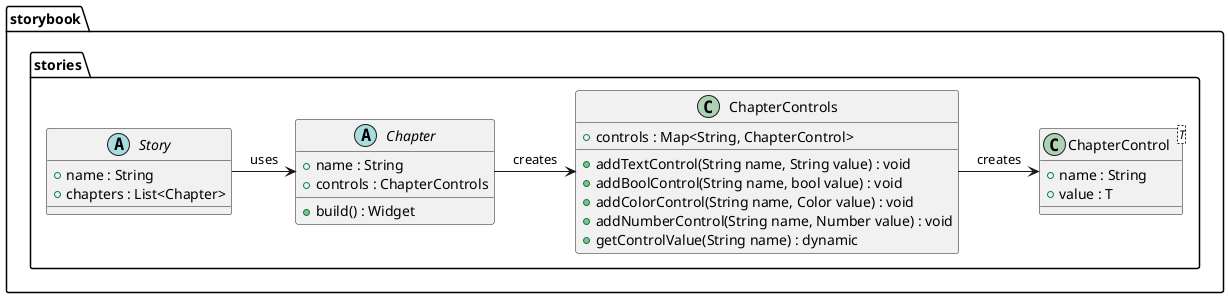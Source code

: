 @startuml metrics_storybook_class_diagram

package storybook {
    package stories {
        abstract class Story {
            + name : String
            + chapters : List<Chapter>
        }

        abstract class Chapter {
            + name : String
            + controls : ChapterControls

            + build() : Widget
        }

        class ChapterControls {
            + controls : Map<String, ChapterControl>

            + addTextControl(String name, String value) : void
            + addBoolControl(String name, bool value) : void
            + addColorControl(String name, Color value) : void
            + addNumberControl(String name, Number value) : void
            + getControlValue(String name) : dynamic
        }

        class ChapterControl<T> {
            + name : String
            + value : T
        }
    }
}

Story -right-> Chapter : uses
Chapter -right-> ChapterControls : creates
ChapterControls -> ChapterControl : creates

@enduml
